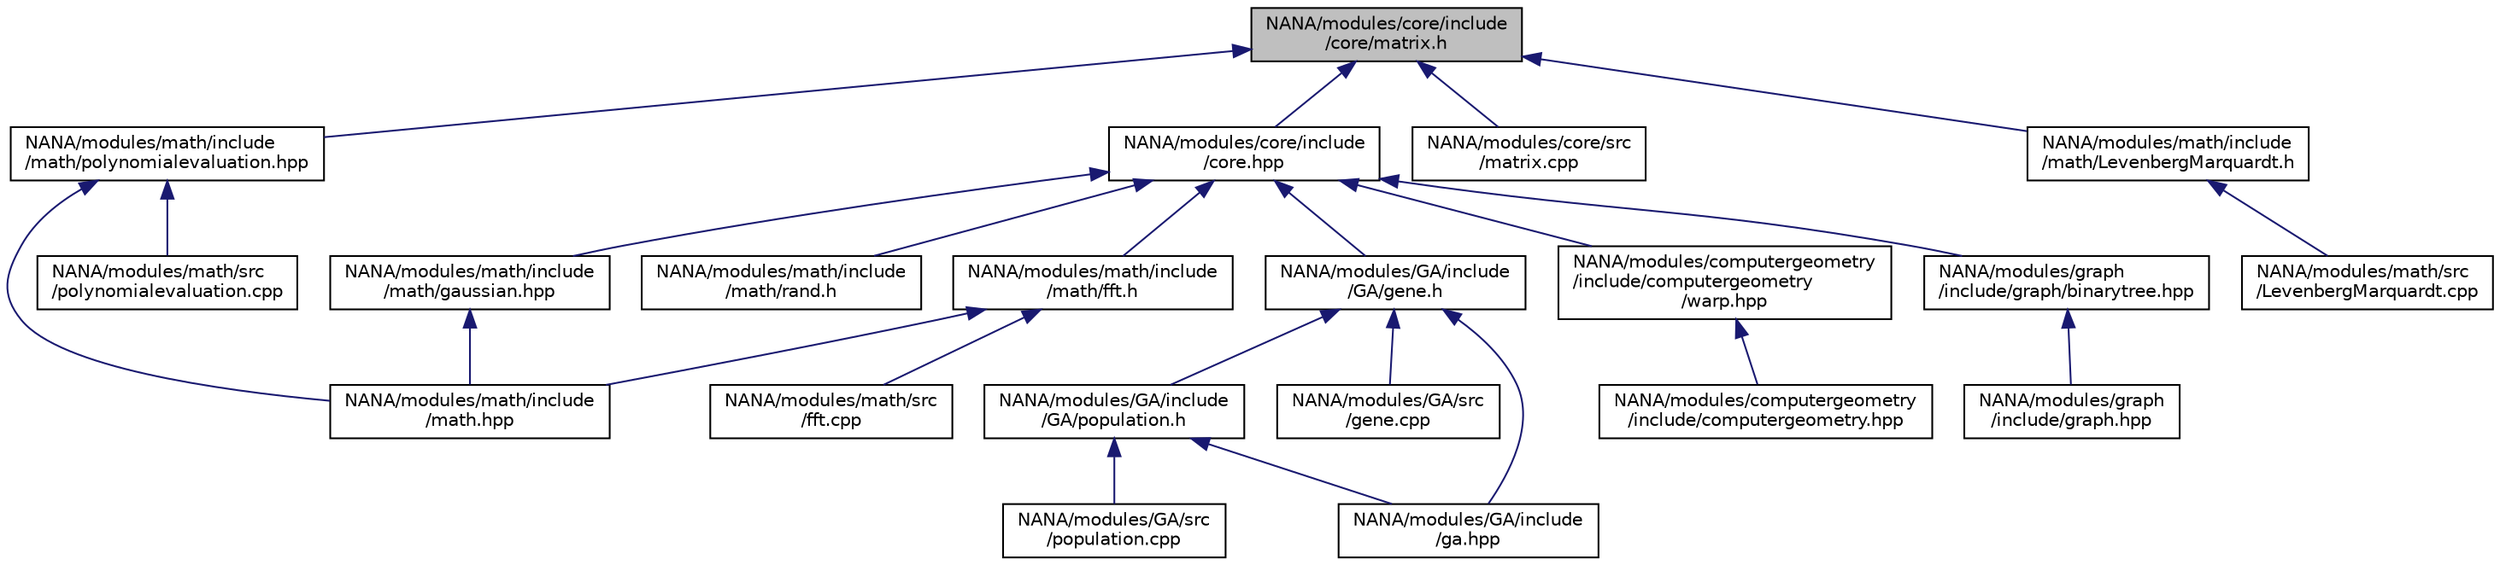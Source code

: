 digraph "NANA/modules/core/include/core/matrix.h"
{
 // LATEX_PDF_SIZE
  edge [fontname="Helvetica",fontsize="10",labelfontname="Helvetica",labelfontsize="10"];
  node [fontname="Helvetica",fontsize="10",shape=record];
  Node1 [label="NANA/modules/core/include\l/core/matrix.h",height=0.2,width=0.4,color="black", fillcolor="grey75", style="filled", fontcolor="black",tooltip="1.简单矩阵类Matrix(效率不高，但易于理解，很多时候会触发复制构造函数)，不同于Mat 2.SpareMatrix 稀疏矩阵 3.CMatrix 复数矩阵"];
  Node1 -> Node2 [dir="back",color="midnightblue",fontsize="10",style="solid",fontname="Helvetica"];
  Node2 [label="NANA/modules/core/include\l/core.hpp",height=0.2,width=0.4,color="black", fillcolor="white", style="filled",URL="$core_8hpp.html",tooltip="包含基本的数据结构等"];
  Node2 -> Node3 [dir="back",color="midnightblue",fontsize="10",style="solid",fontname="Helvetica"];
  Node3 [label="NANA/modules/GA/include\l/GA/gene.h",height=0.2,width=0.4,color="black", fillcolor="white", style="filled",URL="$gene_8h.html",tooltip="实现基因的运算"];
  Node3 -> Node4 [dir="back",color="midnightblue",fontsize="10",style="solid",fontname="Helvetica"];
  Node4 [label="NANA/modules/GA/include\l/GA/population.h",height=0.2,width=0.4,color="black", fillcolor="white", style="filled",URL="$population_8h.html",tooltip="实现种群类"];
  Node4 -> Node5 [dir="back",color="midnightblue",fontsize="10",style="solid",fontname="Helvetica"];
  Node5 [label="NANA/modules/GA/include\l/ga.hpp",height=0.2,width=0.4,color="black", fillcolor="white", style="filled",URL="$ga_8hpp_source.html",tooltip=" "];
  Node4 -> Node6 [dir="back",color="midnightblue",fontsize="10",style="solid",fontname="Helvetica"];
  Node6 [label="NANA/modules/GA/src\l/population.cpp",height=0.2,width=0.4,color="black", fillcolor="white", style="filled",URL="$population_8cpp_source.html",tooltip=" "];
  Node3 -> Node5 [dir="back",color="midnightblue",fontsize="10",style="solid",fontname="Helvetica"];
  Node3 -> Node7 [dir="back",color="midnightblue",fontsize="10",style="solid",fontname="Helvetica"];
  Node7 [label="NANA/modules/GA/src\l/gene.cpp",height=0.2,width=0.4,color="black", fillcolor="white", style="filled",URL="$gene_8cpp_source.html",tooltip=" "];
  Node2 -> Node8 [dir="back",color="midnightblue",fontsize="10",style="solid",fontname="Helvetica"];
  Node8 [label="NANA/modules/computergeometry\l/include/computergeometry\l/warp.hpp",height=0.2,width=0.4,color="black", fillcolor="white", style="filled",URL="$warp_8hpp.html",tooltip="实现点集的仿射变换和透视变换"];
  Node8 -> Node9 [dir="back",color="midnightblue",fontsize="10",style="solid",fontname="Helvetica"];
  Node9 [label="NANA/modules/computergeometry\l/include/computergeometry.hpp",height=0.2,width=0.4,color="black", fillcolor="white", style="filled",URL="$computergeometry_8hpp.html",tooltip="实现计算机几何的相关功能"];
  Node2 -> Node10 [dir="back",color="midnightblue",fontsize="10",style="solid",fontname="Helvetica"];
  Node10 [label="NANA/modules/graph\l/include/graph/binarytree.hpp",height=0.2,width=0.4,color="black", fillcolor="white", style="filled",URL="$binarytree_8hpp.html",tooltip="实现二叉树的模板"];
  Node10 -> Node11 [dir="back",color="midnightblue",fontsize="10",style="solid",fontname="Helvetica"];
  Node11 [label="NANA/modules/graph\l/include/graph.hpp",height=0.2,width=0.4,color="black", fillcolor="white", style="filled",URL="$graph_8hpp.html",tooltip="实现图论相关算法"];
  Node2 -> Node12 [dir="back",color="midnightblue",fontsize="10",style="solid",fontname="Helvetica"];
  Node12 [label="NANA/modules/math/include\l/math/fft.h",height=0.2,width=0.4,color="black", fillcolor="white", style="filled",URL="$fft_8h.html",tooltip="实现傅里叶变换相关算法"];
  Node12 -> Node13 [dir="back",color="midnightblue",fontsize="10",style="solid",fontname="Helvetica"];
  Node13 [label="NANA/modules/math/include\l/math.hpp",height=0.2,width=0.4,color="black", fillcolor="white", style="filled",URL="$math_8hpp.html",tooltip="实现基本的数学运算"];
  Node12 -> Node14 [dir="back",color="midnightblue",fontsize="10",style="solid",fontname="Helvetica"];
  Node14 [label="NANA/modules/math/src\l/fft.cpp",height=0.2,width=0.4,color="black", fillcolor="white", style="filled",URL="$fft_8cpp_source.html",tooltip=" "];
  Node2 -> Node15 [dir="back",color="midnightblue",fontsize="10",style="solid",fontname="Helvetica"];
  Node15 [label="NANA/modules/math/include\l/math/gaussian.hpp",height=0.2,width=0.4,color="black", fillcolor="white", style="filled",URL="$gaussian_8hpp.html",tooltip="实现高斯相关的算法"];
  Node15 -> Node13 [dir="back",color="midnightblue",fontsize="10",style="solid",fontname="Helvetica"];
  Node2 -> Node16 [dir="back",color="midnightblue",fontsize="10",style="solid",fontname="Helvetica"];
  Node16 [label="NANA/modules/math/include\l/math/rand.h",height=0.2,width=0.4,color="black", fillcolor="white", style="filled",URL="$rand_8h_source.html",tooltip=" "];
  Node1 -> Node17 [dir="back",color="midnightblue",fontsize="10",style="solid",fontname="Helvetica"];
  Node17 [label="NANA/modules/core/src\l/matrix.cpp",height=0.2,width=0.4,color="black", fillcolor="white", style="filled",URL="$matrix_8cpp.html",tooltip="简单矩阵类的实现"];
  Node1 -> Node18 [dir="back",color="midnightblue",fontsize="10",style="solid",fontname="Helvetica"];
  Node18 [label="NANA/modules/math/include\l/math/LevenbergMarquardt.h",height=0.2,width=0.4,color="black", fillcolor="white", style="filled",URL="$_levenberg_marquardt_8h.html",tooltip="实现列文伯格-马夸尔特算法"];
  Node18 -> Node19 [dir="back",color="midnightblue",fontsize="10",style="solid",fontname="Helvetica"];
  Node19 [label="NANA/modules/math/src\l/LevenbergMarquardt.cpp",height=0.2,width=0.4,color="black", fillcolor="white", style="filled",URL="$_levenberg_marquardt_8cpp_source.html",tooltip=" "];
  Node1 -> Node20 [dir="back",color="midnightblue",fontsize="10",style="solid",fontname="Helvetica"];
  Node20 [label="NANA/modules/math/include\l/math/polynomialevaluation.hpp",height=0.2,width=0.4,color="black", fillcolor="white", style="filled",URL="$polynomialevaluation_8hpp.html",tooltip="实现多项式的求值"];
  Node20 -> Node13 [dir="back",color="midnightblue",fontsize="10",style="solid",fontname="Helvetica"];
  Node20 -> Node21 [dir="back",color="midnightblue",fontsize="10",style="solid",fontname="Helvetica"];
  Node21 [label="NANA/modules/math/src\l/polynomialevaluation.cpp",height=0.2,width=0.4,color="black", fillcolor="white", style="filled",URL="$polynomialevaluation_8cpp_source.html",tooltip=" "];
}
